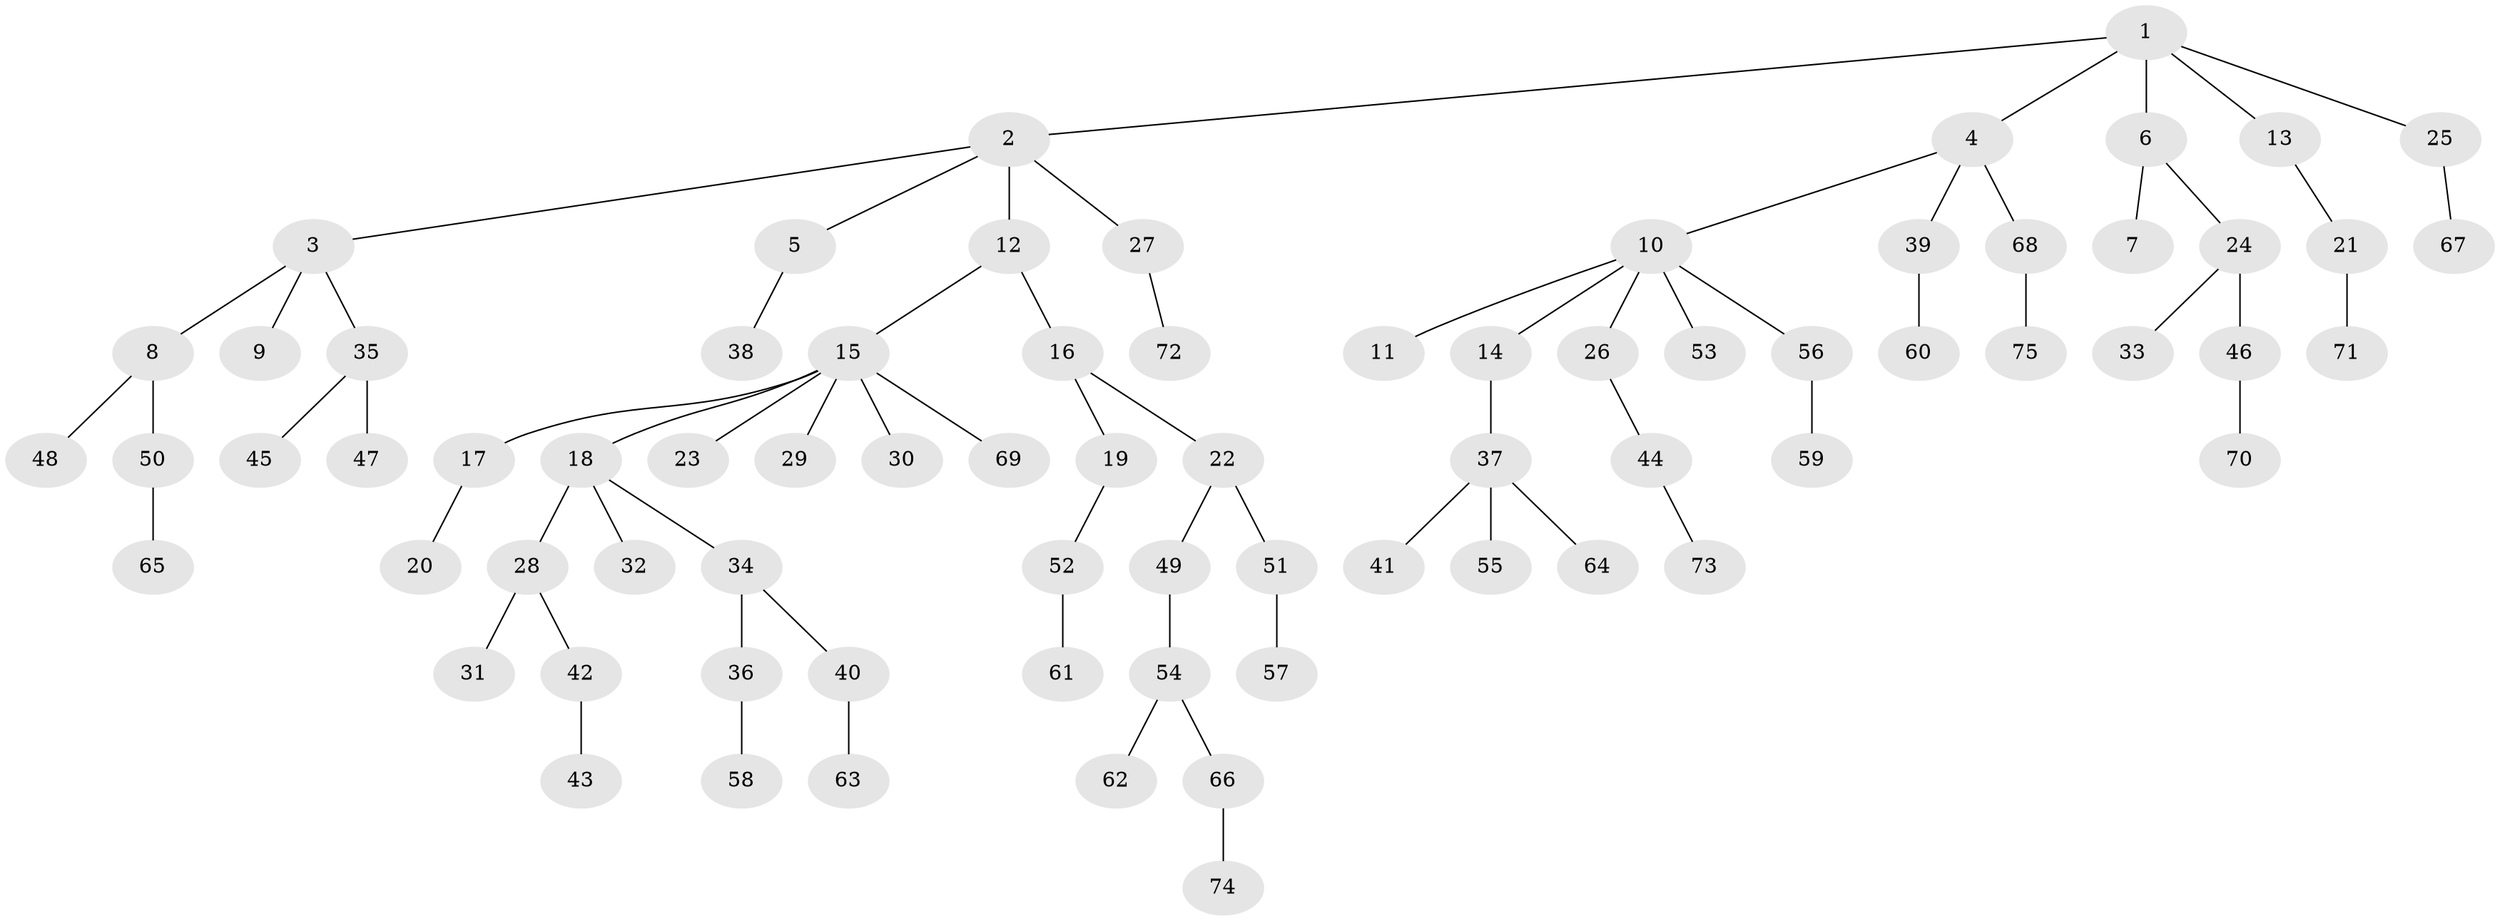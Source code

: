 // coarse degree distribution, {5: 0.05660377358490566, 4: 0.03773584905660377, 2: 0.2830188679245283, 3: 0.11320754716981132, 7: 0.018867924528301886, 1: 0.49056603773584906}
// Generated by graph-tools (version 1.1) at 2025/37/03/04/25 23:37:19]
// undirected, 75 vertices, 74 edges
graph export_dot {
  node [color=gray90,style=filled];
  1;
  2;
  3;
  4;
  5;
  6;
  7;
  8;
  9;
  10;
  11;
  12;
  13;
  14;
  15;
  16;
  17;
  18;
  19;
  20;
  21;
  22;
  23;
  24;
  25;
  26;
  27;
  28;
  29;
  30;
  31;
  32;
  33;
  34;
  35;
  36;
  37;
  38;
  39;
  40;
  41;
  42;
  43;
  44;
  45;
  46;
  47;
  48;
  49;
  50;
  51;
  52;
  53;
  54;
  55;
  56;
  57;
  58;
  59;
  60;
  61;
  62;
  63;
  64;
  65;
  66;
  67;
  68;
  69;
  70;
  71;
  72;
  73;
  74;
  75;
  1 -- 2;
  1 -- 4;
  1 -- 6;
  1 -- 13;
  1 -- 25;
  2 -- 3;
  2 -- 5;
  2 -- 12;
  2 -- 27;
  3 -- 8;
  3 -- 9;
  3 -- 35;
  4 -- 10;
  4 -- 39;
  4 -- 68;
  5 -- 38;
  6 -- 7;
  6 -- 24;
  8 -- 48;
  8 -- 50;
  10 -- 11;
  10 -- 14;
  10 -- 26;
  10 -- 53;
  10 -- 56;
  12 -- 15;
  12 -- 16;
  13 -- 21;
  14 -- 37;
  15 -- 17;
  15 -- 18;
  15 -- 23;
  15 -- 29;
  15 -- 30;
  15 -- 69;
  16 -- 19;
  16 -- 22;
  17 -- 20;
  18 -- 28;
  18 -- 32;
  18 -- 34;
  19 -- 52;
  21 -- 71;
  22 -- 49;
  22 -- 51;
  24 -- 33;
  24 -- 46;
  25 -- 67;
  26 -- 44;
  27 -- 72;
  28 -- 31;
  28 -- 42;
  34 -- 36;
  34 -- 40;
  35 -- 45;
  35 -- 47;
  36 -- 58;
  37 -- 41;
  37 -- 55;
  37 -- 64;
  39 -- 60;
  40 -- 63;
  42 -- 43;
  44 -- 73;
  46 -- 70;
  49 -- 54;
  50 -- 65;
  51 -- 57;
  52 -- 61;
  54 -- 62;
  54 -- 66;
  56 -- 59;
  66 -- 74;
  68 -- 75;
}
